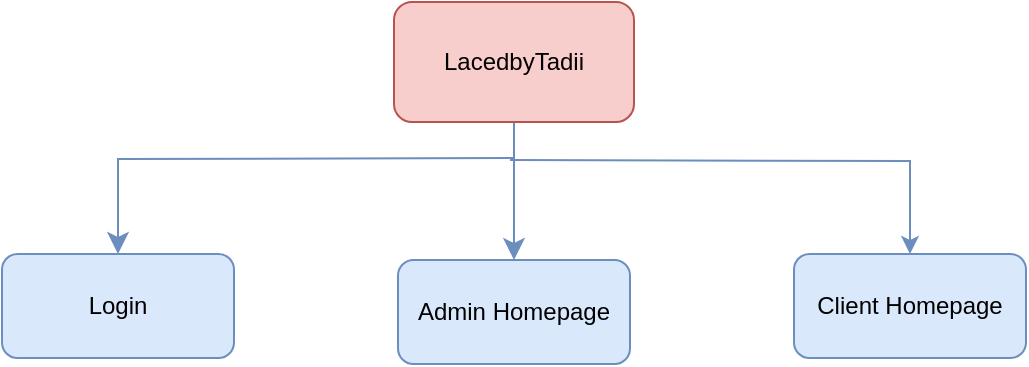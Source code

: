 <mxfile version="26.1.0">
  <diagram name="Page-1" id="luAzEBvA0iZ-ipfoyPJM">
    <mxGraphModel dx="1182" dy="1942" grid="0" gridSize="10" guides="1" tooltips="1" connect="1" arrows="1" fold="1" page="1" pageScale="1" pageWidth="827" pageHeight="1169" math="0" shadow="0">
      <root>
        <mxCell id="0" />
        <mxCell id="1" parent="0" />
        <mxCell id="qzwiFjm4VJmL2EU5l0Rv-10" value="" style="edgeStyle=orthogonalEdgeStyle;rounded=0;orthogonalLoop=1;jettySize=auto;html=1;fontSize=12;startSize=8;endSize=8;fillColor=#dae8fc;strokeColor=#6c8ebf;" edge="1" parent="1" target="qzwiFjm4VJmL2EU5l0Rv-9">
          <mxGeometry relative="1" as="geometry">
            <mxPoint x="226" y="-7" as="sourcePoint" />
          </mxGeometry>
        </mxCell>
        <mxCell id="qzwiFjm4VJmL2EU5l0Rv-12" value="" style="edgeStyle=none;curved=1;rounded=0;orthogonalLoop=1;jettySize=auto;html=1;fontSize=12;startSize=8;endSize=8;fillColor=#dae8fc;strokeColor=#6c8ebf;" edge="1" parent="1" source="qzwiFjm4VJmL2EU5l0Rv-1" target="qzwiFjm4VJmL2EU5l0Rv-11">
          <mxGeometry relative="1" as="geometry" />
        </mxCell>
        <mxCell id="qzwiFjm4VJmL2EU5l0Rv-14" value="" style="edgeStyle=orthogonalEdgeStyle;rounded=0;orthogonalLoop=1;jettySize=auto;html=1;fillColor=#dae8fc;strokeColor=#6c8ebf;" edge="1" parent="1" target="qzwiFjm4VJmL2EU5l0Rv-13">
          <mxGeometry relative="1" as="geometry">
            <mxPoint x="224" y="-6" as="sourcePoint" />
          </mxGeometry>
        </mxCell>
        <mxCell id="qzwiFjm4VJmL2EU5l0Rv-1" value="LacedbyTadii" style="rounded=1;whiteSpace=wrap;html=1;fillColor=#f8cecc;strokeColor=#b85450;" vertex="1" parent="1">
          <mxGeometry x="166" y="-85" width="120" height="60" as="geometry" />
        </mxCell>
        <mxCell id="qzwiFjm4VJmL2EU5l0Rv-9" value="Login" style="rounded=1;whiteSpace=wrap;html=1;fillColor=#dae8fc;strokeColor=#6c8ebf;" vertex="1" parent="1">
          <mxGeometry x="-30" y="41" width="116" height="52" as="geometry" />
        </mxCell>
        <mxCell id="qzwiFjm4VJmL2EU5l0Rv-11" value="Admin Homepage" style="rounded=1;whiteSpace=wrap;html=1;rotation=0;fillColor=#dae8fc;strokeColor=#6c8ebf;" vertex="1" parent="1">
          <mxGeometry x="168" y="44" width="116" height="52" as="geometry" />
        </mxCell>
        <mxCell id="qzwiFjm4VJmL2EU5l0Rv-13" value="Client Homepage" style="rounded=1;whiteSpace=wrap;html=1;rotation=0;fillColor=#dae8fc;strokeColor=#6c8ebf;" vertex="1" parent="1">
          <mxGeometry x="366" y="41" width="116" height="52" as="geometry" />
        </mxCell>
      </root>
    </mxGraphModel>
  </diagram>
</mxfile>
